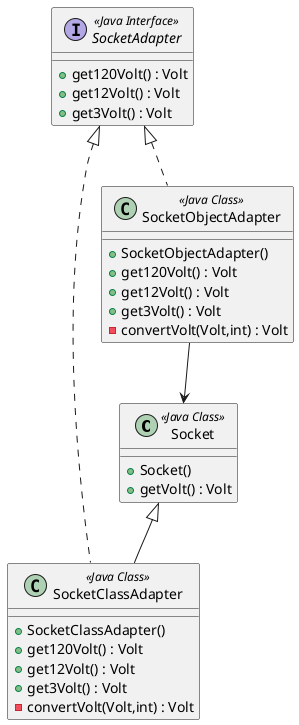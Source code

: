 @startuml
'https://plantuml.com/class-diagram

class Socket <<Java Class>> {
    + Socket()
    + getVolt() : Volt
}

interface SocketAdapter <<Java Interface>> {
    + get120Volt() : Volt
    + get12Volt() : Volt
    + get3Volt() : Volt
}

class SocketClassAdapter <<Java Class>> {
    + SocketClassAdapter()
    + get120Volt() : Volt
    + get12Volt() : Volt
    + get3Volt() : Volt
    - convertVolt(Volt,int) : Volt
}

class SocketObjectAdapter <<Java Class>> {
    + SocketObjectAdapter()
    + get120Volt() : Volt
    + get12Volt() : Volt
    + get3Volt() : Volt
    - convertVolt(Volt,int) : Volt
}

Socket <|-- SocketClassAdapter
SocketObjectAdapter --> Socket

SocketAdapter <|.. SocketClassAdapter
SocketAdapter <|.. SocketObjectAdapter


@enduml